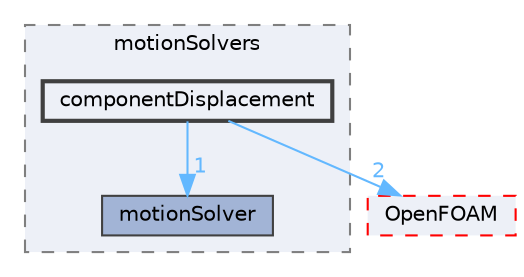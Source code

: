 digraph "src/dynamicMesh/motionSolvers/componentDisplacement"
{
 // LATEX_PDF_SIZE
  bgcolor="transparent";
  edge [fontname=Helvetica,fontsize=10,labelfontname=Helvetica,labelfontsize=10];
  node [fontname=Helvetica,fontsize=10,shape=box,height=0.2,width=0.4];
  compound=true
  subgraph clusterdir_63edc9dc903196284d9e86748ed5cd67 {
    graph [ bgcolor="#edf0f7", pencolor="grey50", label="motionSolvers", fontname=Helvetica,fontsize=10 style="filled,dashed", URL="dir_63edc9dc903196284d9e86748ed5cd67.html",tooltip=""]
  dir_f08b2a025042587e1713b7e1a14ec2df [label="motionSolver", fillcolor="#a2b4d6", color="grey25", style="filled", URL="dir_f08b2a025042587e1713b7e1a14ec2df.html",tooltip=""];
  dir_482070712f018a9358bd27ab2e216835 [label="componentDisplacement", fillcolor="#edf0f7", color="grey25", style="filled,bold", URL="dir_482070712f018a9358bd27ab2e216835.html",tooltip=""];
  }
  dir_c5473ff19b20e6ec4dfe5c310b3778a8 [label="OpenFOAM", fillcolor="#edf0f7", color="red", style="filled,dashed", URL="dir_c5473ff19b20e6ec4dfe5c310b3778a8.html",tooltip=""];
  dir_482070712f018a9358bd27ab2e216835->dir_c5473ff19b20e6ec4dfe5c310b3778a8 [headlabel="2", labeldistance=1.5 headhref="dir_000573_002695.html" href="dir_000573_002695.html" color="steelblue1" fontcolor="steelblue1"];
  dir_482070712f018a9358bd27ab2e216835->dir_f08b2a025042587e1713b7e1a14ec2df [headlabel="1", labeldistance=1.5 headhref="dir_000573_002444.html" href="dir_000573_002444.html" color="steelblue1" fontcolor="steelblue1"];
}
